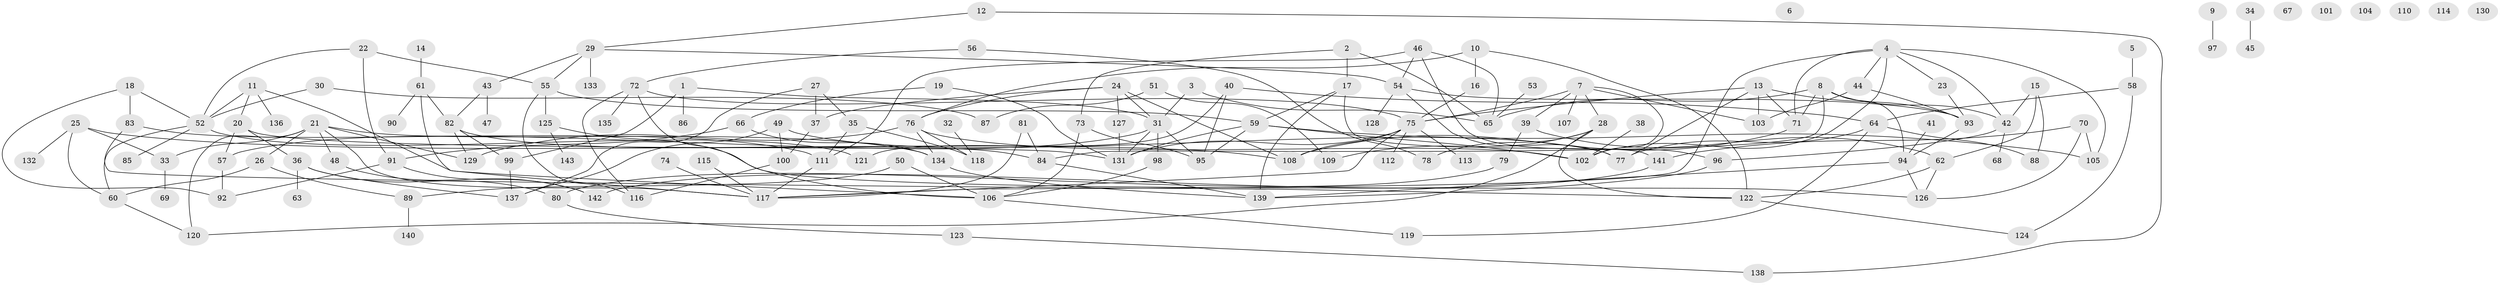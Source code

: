// Generated by graph-tools (version 1.1) at 2025/39/03/09/25 04:39:28]
// undirected, 143 vertices, 211 edges
graph export_dot {
graph [start="1"]
  node [color=gray90,style=filled];
  1;
  2;
  3;
  4;
  5;
  6;
  7;
  8;
  9;
  10;
  11;
  12;
  13;
  14;
  15;
  16;
  17;
  18;
  19;
  20;
  21;
  22;
  23;
  24;
  25;
  26;
  27;
  28;
  29;
  30;
  31;
  32;
  33;
  34;
  35;
  36;
  37;
  38;
  39;
  40;
  41;
  42;
  43;
  44;
  45;
  46;
  47;
  48;
  49;
  50;
  51;
  52;
  53;
  54;
  55;
  56;
  57;
  58;
  59;
  60;
  61;
  62;
  63;
  64;
  65;
  66;
  67;
  68;
  69;
  70;
  71;
  72;
  73;
  74;
  75;
  76;
  77;
  78;
  79;
  80;
  81;
  82;
  83;
  84;
  85;
  86;
  87;
  88;
  89;
  90;
  91;
  92;
  93;
  94;
  95;
  96;
  97;
  98;
  99;
  100;
  101;
  102;
  103;
  104;
  105;
  106;
  107;
  108;
  109;
  110;
  111;
  112;
  113;
  114;
  115;
  116;
  117;
  118;
  119;
  120;
  121;
  122;
  123;
  124;
  125;
  126;
  127;
  128;
  129;
  130;
  131;
  132;
  133;
  134;
  135;
  136;
  137;
  138;
  139;
  140;
  141;
  142;
  143;
  1 -- 31;
  1 -- 86;
  1 -- 99;
  2 -- 17;
  2 -- 65;
  2 -- 73;
  3 -- 31;
  3 -- 65;
  4 -- 23;
  4 -- 42;
  4 -- 44;
  4 -- 71;
  4 -- 102;
  4 -- 105;
  4 -- 117;
  5 -- 58;
  7 -- 28;
  7 -- 39;
  7 -- 75;
  7 -- 102;
  7 -- 103;
  7 -- 107;
  8 -- 42;
  8 -- 65;
  8 -- 71;
  8 -- 84;
  8 -- 94;
  9 -- 97;
  10 -- 16;
  10 -- 76;
  10 -- 122;
  11 -- 20;
  11 -- 52;
  11 -- 106;
  11 -- 136;
  12 -- 29;
  12 -- 138;
  13 -- 71;
  13 -- 75;
  13 -- 77;
  13 -- 93;
  13 -- 103;
  14 -- 61;
  15 -- 42;
  15 -- 62;
  15 -- 88;
  16 -- 75;
  17 -- 59;
  17 -- 139;
  17 -- 141;
  18 -- 52;
  18 -- 83;
  18 -- 92;
  19 -- 66;
  19 -- 131;
  20 -- 36;
  20 -- 57;
  20 -- 131;
  21 -- 26;
  21 -- 33;
  21 -- 48;
  21 -- 117;
  21 -- 120;
  21 -- 129;
  21 -- 134;
  22 -- 52;
  22 -- 55;
  22 -- 91;
  23 -- 93;
  24 -- 31;
  24 -- 37;
  24 -- 76;
  24 -- 108;
  24 -- 127;
  25 -- 33;
  25 -- 60;
  25 -- 108;
  25 -- 132;
  26 -- 60;
  26 -- 89;
  27 -- 35;
  27 -- 37;
  27 -- 137;
  28 -- 78;
  28 -- 109;
  28 -- 120;
  28 -- 122;
  29 -- 43;
  29 -- 54;
  29 -- 55;
  29 -- 133;
  30 -- 52;
  30 -- 87;
  31 -- 57;
  31 -- 95;
  31 -- 98;
  31 -- 131;
  32 -- 118;
  33 -- 69;
  34 -- 45;
  35 -- 111;
  35 -- 118;
  36 -- 63;
  36 -- 80;
  36 -- 137;
  37 -- 100;
  38 -- 102;
  39 -- 62;
  39 -- 79;
  40 -- 64;
  40 -- 95;
  40 -- 121;
  41 -- 94;
  42 -- 68;
  42 -- 96;
  43 -- 47;
  43 -- 82;
  44 -- 93;
  44 -- 103;
  46 -- 54;
  46 -- 65;
  46 -- 96;
  46 -- 111;
  48 -- 142;
  49 -- 77;
  49 -- 100;
  49 -- 137;
  50 -- 89;
  50 -- 106;
  51 -- 87;
  51 -- 109;
  52 -- 60;
  52 -- 85;
  52 -- 121;
  53 -- 65;
  54 -- 77;
  54 -- 93;
  54 -- 128;
  55 -- 59;
  55 -- 116;
  55 -- 125;
  56 -- 72;
  56 -- 78;
  57 -- 92;
  58 -- 64;
  58 -- 124;
  59 -- 95;
  59 -- 102;
  59 -- 105;
  59 -- 131;
  60 -- 120;
  61 -- 82;
  61 -- 90;
  61 -- 117;
  62 -- 122;
  62 -- 126;
  64 -- 77;
  64 -- 88;
  64 -- 119;
  66 -- 91;
  66 -- 134;
  70 -- 105;
  70 -- 126;
  70 -- 141;
  71 -- 108;
  72 -- 75;
  72 -- 106;
  72 -- 116;
  72 -- 135;
  73 -- 95;
  73 -- 106;
  74 -- 117;
  75 -- 108;
  75 -- 112;
  75 -- 113;
  75 -- 117;
  75 -- 131;
  76 -- 102;
  76 -- 118;
  76 -- 129;
  76 -- 134;
  79 -- 80;
  80 -- 123;
  81 -- 84;
  81 -- 117;
  82 -- 84;
  82 -- 99;
  82 -- 129;
  83 -- 111;
  83 -- 122;
  84 -- 139;
  89 -- 140;
  91 -- 92;
  91 -- 142;
  93 -- 94;
  94 -- 126;
  94 -- 139;
  96 -- 139;
  98 -- 106;
  99 -- 137;
  100 -- 116;
  106 -- 119;
  111 -- 117;
  115 -- 117;
  122 -- 124;
  123 -- 138;
  125 -- 126;
  125 -- 143;
  127 -- 131;
  134 -- 139;
  141 -- 142;
}
